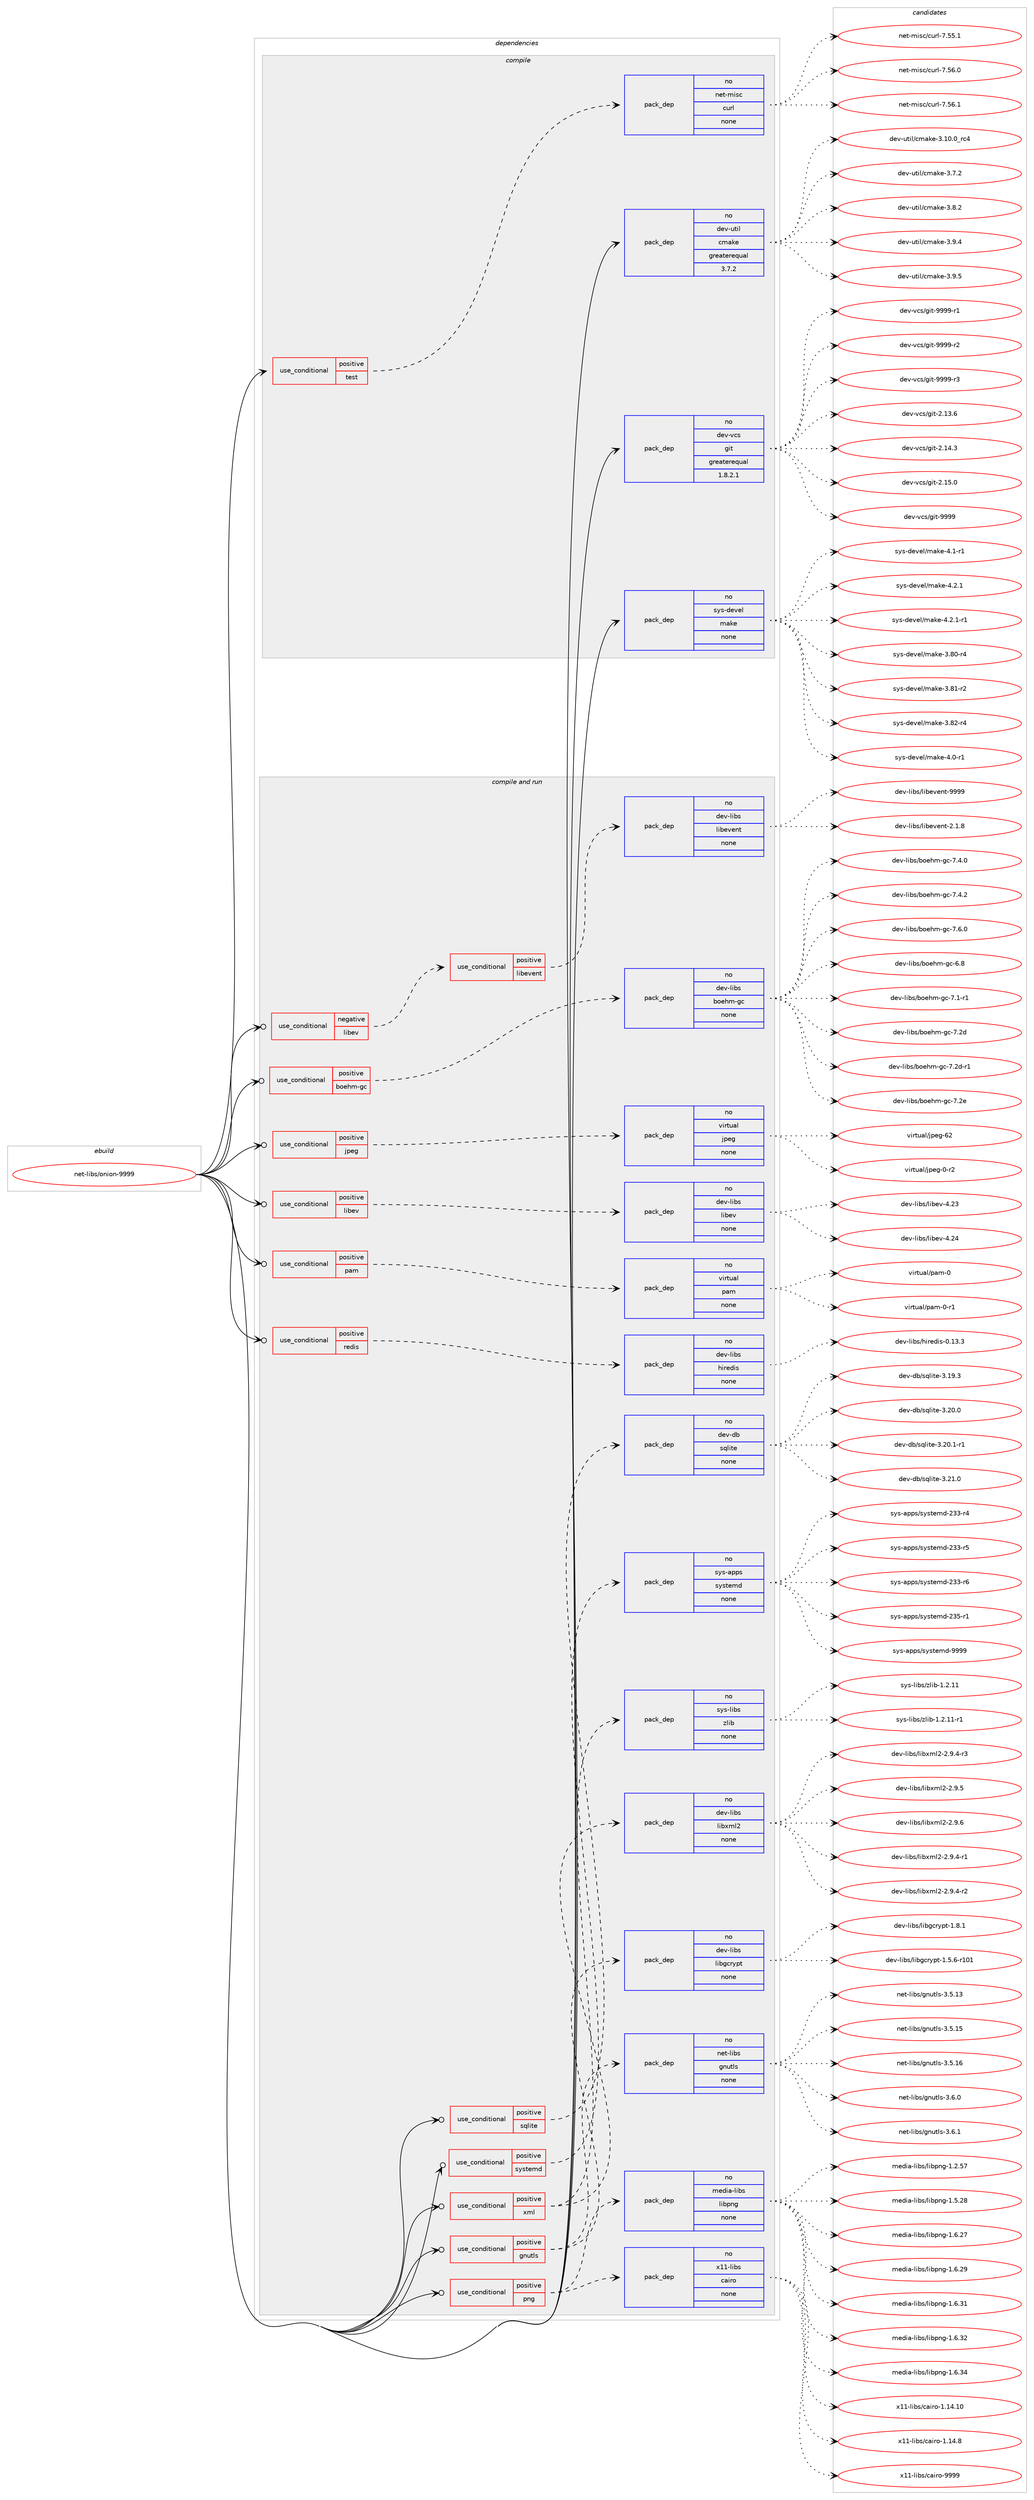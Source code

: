 digraph prolog {

# *************
# Graph options
# *************

newrank=true;
concentrate=true;
compound=true;
graph [rankdir=LR,fontname=Helvetica,fontsize=10,ranksep=1.5];#, ranksep=2.5, nodesep=0.2];
edge  [arrowhead=vee];
node  [fontname=Helvetica,fontsize=10];

# **********
# The ebuild
# **********

subgraph cluster_leftcol {
color=gray;
rank=same;
label=<<i>ebuild</i>>;
id [label="net-libs/onion-9999", color=red, width=4, href="../net-libs/onion-9999.svg"];
}

# ****************
# The dependencies
# ****************

subgraph cluster_midcol {
color=gray;
label=<<i>dependencies</i>>;
subgraph cluster_compile {
fillcolor="#eeeeee";
style=filled;
label=<<i>compile</i>>;
subgraph cond103609 {
dependency418856 [label=<<TABLE BORDER="0" CELLBORDER="1" CELLSPACING="0" CELLPADDING="4"><TR><TD ROWSPAN="3" CELLPADDING="10">use_conditional</TD></TR><TR><TD>positive</TD></TR><TR><TD>test</TD></TR></TABLE>>, shape=none, color=red];
subgraph pack308224 {
dependency418857 [label=<<TABLE BORDER="0" CELLBORDER="1" CELLSPACING="0" CELLPADDING="4" WIDTH="220"><TR><TD ROWSPAN="6" CELLPADDING="30">pack_dep</TD></TR><TR><TD WIDTH="110">no</TD></TR><TR><TD>net-misc</TD></TR><TR><TD>curl</TD></TR><TR><TD>none</TD></TR><TR><TD></TD></TR></TABLE>>, shape=none, color=blue];
}
dependency418856:e -> dependency418857:w [weight=20,style="dashed",arrowhead="vee"];
}
id:e -> dependency418856:w [weight=20,style="solid",arrowhead="vee"];
subgraph pack308225 {
dependency418858 [label=<<TABLE BORDER="0" CELLBORDER="1" CELLSPACING="0" CELLPADDING="4" WIDTH="220"><TR><TD ROWSPAN="6" CELLPADDING="30">pack_dep</TD></TR><TR><TD WIDTH="110">no</TD></TR><TR><TD>dev-util</TD></TR><TR><TD>cmake</TD></TR><TR><TD>greaterequal</TD></TR><TR><TD>3.7.2</TD></TR></TABLE>>, shape=none, color=blue];
}
id:e -> dependency418858:w [weight=20,style="solid",arrowhead="vee"];
subgraph pack308226 {
dependency418859 [label=<<TABLE BORDER="0" CELLBORDER="1" CELLSPACING="0" CELLPADDING="4" WIDTH="220"><TR><TD ROWSPAN="6" CELLPADDING="30">pack_dep</TD></TR><TR><TD WIDTH="110">no</TD></TR><TR><TD>dev-vcs</TD></TR><TR><TD>git</TD></TR><TR><TD>greaterequal</TD></TR><TR><TD>1.8.2.1</TD></TR></TABLE>>, shape=none, color=blue];
}
id:e -> dependency418859:w [weight=20,style="solid",arrowhead="vee"];
subgraph pack308227 {
dependency418860 [label=<<TABLE BORDER="0" CELLBORDER="1" CELLSPACING="0" CELLPADDING="4" WIDTH="220"><TR><TD ROWSPAN="6" CELLPADDING="30">pack_dep</TD></TR><TR><TD WIDTH="110">no</TD></TR><TR><TD>sys-devel</TD></TR><TR><TD>make</TD></TR><TR><TD>none</TD></TR><TR><TD></TD></TR></TABLE>>, shape=none, color=blue];
}
id:e -> dependency418860:w [weight=20,style="solid",arrowhead="vee"];
}
subgraph cluster_compileandrun {
fillcolor="#eeeeee";
style=filled;
label=<<i>compile and run</i>>;
subgraph cond103610 {
dependency418861 [label=<<TABLE BORDER="0" CELLBORDER="1" CELLSPACING="0" CELLPADDING="4"><TR><TD ROWSPAN="3" CELLPADDING="10">use_conditional</TD></TR><TR><TD>negative</TD></TR><TR><TD>libev</TD></TR></TABLE>>, shape=none, color=red];
subgraph cond103611 {
dependency418862 [label=<<TABLE BORDER="0" CELLBORDER="1" CELLSPACING="0" CELLPADDING="4"><TR><TD ROWSPAN="3" CELLPADDING="10">use_conditional</TD></TR><TR><TD>positive</TD></TR><TR><TD>libevent</TD></TR></TABLE>>, shape=none, color=red];
subgraph pack308228 {
dependency418863 [label=<<TABLE BORDER="0" CELLBORDER="1" CELLSPACING="0" CELLPADDING="4" WIDTH="220"><TR><TD ROWSPAN="6" CELLPADDING="30">pack_dep</TD></TR><TR><TD WIDTH="110">no</TD></TR><TR><TD>dev-libs</TD></TR><TR><TD>libevent</TD></TR><TR><TD>none</TD></TR><TR><TD></TD></TR></TABLE>>, shape=none, color=blue];
}
dependency418862:e -> dependency418863:w [weight=20,style="dashed",arrowhead="vee"];
}
dependency418861:e -> dependency418862:w [weight=20,style="dashed",arrowhead="vee"];
}
id:e -> dependency418861:w [weight=20,style="solid",arrowhead="odotvee"];
subgraph cond103612 {
dependency418864 [label=<<TABLE BORDER="0" CELLBORDER="1" CELLSPACING="0" CELLPADDING="4"><TR><TD ROWSPAN="3" CELLPADDING="10">use_conditional</TD></TR><TR><TD>positive</TD></TR><TR><TD>boehm-gc</TD></TR></TABLE>>, shape=none, color=red];
subgraph pack308229 {
dependency418865 [label=<<TABLE BORDER="0" CELLBORDER="1" CELLSPACING="0" CELLPADDING="4" WIDTH="220"><TR><TD ROWSPAN="6" CELLPADDING="30">pack_dep</TD></TR><TR><TD WIDTH="110">no</TD></TR><TR><TD>dev-libs</TD></TR><TR><TD>boehm-gc</TD></TR><TR><TD>none</TD></TR><TR><TD></TD></TR></TABLE>>, shape=none, color=blue];
}
dependency418864:e -> dependency418865:w [weight=20,style="dashed",arrowhead="vee"];
}
id:e -> dependency418864:w [weight=20,style="solid",arrowhead="odotvee"];
subgraph cond103613 {
dependency418866 [label=<<TABLE BORDER="0" CELLBORDER="1" CELLSPACING="0" CELLPADDING="4"><TR><TD ROWSPAN="3" CELLPADDING="10">use_conditional</TD></TR><TR><TD>positive</TD></TR><TR><TD>gnutls</TD></TR></TABLE>>, shape=none, color=red];
subgraph pack308230 {
dependency418867 [label=<<TABLE BORDER="0" CELLBORDER="1" CELLSPACING="0" CELLPADDING="4" WIDTH="220"><TR><TD ROWSPAN="6" CELLPADDING="30">pack_dep</TD></TR><TR><TD WIDTH="110">no</TD></TR><TR><TD>net-libs</TD></TR><TR><TD>gnutls</TD></TR><TR><TD>none</TD></TR><TR><TD></TD></TR></TABLE>>, shape=none, color=blue];
}
dependency418866:e -> dependency418867:w [weight=20,style="dashed",arrowhead="vee"];
subgraph pack308231 {
dependency418868 [label=<<TABLE BORDER="0" CELLBORDER="1" CELLSPACING="0" CELLPADDING="4" WIDTH="220"><TR><TD ROWSPAN="6" CELLPADDING="30">pack_dep</TD></TR><TR><TD WIDTH="110">no</TD></TR><TR><TD>dev-libs</TD></TR><TR><TD>libgcrypt</TD></TR><TR><TD>none</TD></TR><TR><TD></TD></TR></TABLE>>, shape=none, color=blue];
}
dependency418866:e -> dependency418868:w [weight=20,style="dashed",arrowhead="vee"];
}
id:e -> dependency418866:w [weight=20,style="solid",arrowhead="odotvee"];
subgraph cond103614 {
dependency418869 [label=<<TABLE BORDER="0" CELLBORDER="1" CELLSPACING="0" CELLPADDING="4"><TR><TD ROWSPAN="3" CELLPADDING="10">use_conditional</TD></TR><TR><TD>positive</TD></TR><TR><TD>jpeg</TD></TR></TABLE>>, shape=none, color=red];
subgraph pack308232 {
dependency418870 [label=<<TABLE BORDER="0" CELLBORDER="1" CELLSPACING="0" CELLPADDING="4" WIDTH="220"><TR><TD ROWSPAN="6" CELLPADDING="30">pack_dep</TD></TR><TR><TD WIDTH="110">no</TD></TR><TR><TD>virtual</TD></TR><TR><TD>jpeg</TD></TR><TR><TD>none</TD></TR><TR><TD></TD></TR></TABLE>>, shape=none, color=blue];
}
dependency418869:e -> dependency418870:w [weight=20,style="dashed",arrowhead="vee"];
}
id:e -> dependency418869:w [weight=20,style="solid",arrowhead="odotvee"];
subgraph cond103615 {
dependency418871 [label=<<TABLE BORDER="0" CELLBORDER="1" CELLSPACING="0" CELLPADDING="4"><TR><TD ROWSPAN="3" CELLPADDING="10">use_conditional</TD></TR><TR><TD>positive</TD></TR><TR><TD>libev</TD></TR></TABLE>>, shape=none, color=red];
subgraph pack308233 {
dependency418872 [label=<<TABLE BORDER="0" CELLBORDER="1" CELLSPACING="0" CELLPADDING="4" WIDTH="220"><TR><TD ROWSPAN="6" CELLPADDING="30">pack_dep</TD></TR><TR><TD WIDTH="110">no</TD></TR><TR><TD>dev-libs</TD></TR><TR><TD>libev</TD></TR><TR><TD>none</TD></TR><TR><TD></TD></TR></TABLE>>, shape=none, color=blue];
}
dependency418871:e -> dependency418872:w [weight=20,style="dashed",arrowhead="vee"];
}
id:e -> dependency418871:w [weight=20,style="solid",arrowhead="odotvee"];
subgraph cond103616 {
dependency418873 [label=<<TABLE BORDER="0" CELLBORDER="1" CELLSPACING="0" CELLPADDING="4"><TR><TD ROWSPAN="3" CELLPADDING="10">use_conditional</TD></TR><TR><TD>positive</TD></TR><TR><TD>pam</TD></TR></TABLE>>, shape=none, color=red];
subgraph pack308234 {
dependency418874 [label=<<TABLE BORDER="0" CELLBORDER="1" CELLSPACING="0" CELLPADDING="4" WIDTH="220"><TR><TD ROWSPAN="6" CELLPADDING="30">pack_dep</TD></TR><TR><TD WIDTH="110">no</TD></TR><TR><TD>virtual</TD></TR><TR><TD>pam</TD></TR><TR><TD>none</TD></TR><TR><TD></TD></TR></TABLE>>, shape=none, color=blue];
}
dependency418873:e -> dependency418874:w [weight=20,style="dashed",arrowhead="vee"];
}
id:e -> dependency418873:w [weight=20,style="solid",arrowhead="odotvee"];
subgraph cond103617 {
dependency418875 [label=<<TABLE BORDER="0" CELLBORDER="1" CELLSPACING="0" CELLPADDING="4"><TR><TD ROWSPAN="3" CELLPADDING="10">use_conditional</TD></TR><TR><TD>positive</TD></TR><TR><TD>png</TD></TR></TABLE>>, shape=none, color=red];
subgraph pack308235 {
dependency418876 [label=<<TABLE BORDER="0" CELLBORDER="1" CELLSPACING="0" CELLPADDING="4" WIDTH="220"><TR><TD ROWSPAN="6" CELLPADDING="30">pack_dep</TD></TR><TR><TD WIDTH="110">no</TD></TR><TR><TD>media-libs</TD></TR><TR><TD>libpng</TD></TR><TR><TD>none</TD></TR><TR><TD></TD></TR></TABLE>>, shape=none, color=blue];
}
dependency418875:e -> dependency418876:w [weight=20,style="dashed",arrowhead="vee"];
subgraph pack308236 {
dependency418877 [label=<<TABLE BORDER="0" CELLBORDER="1" CELLSPACING="0" CELLPADDING="4" WIDTH="220"><TR><TD ROWSPAN="6" CELLPADDING="30">pack_dep</TD></TR><TR><TD WIDTH="110">no</TD></TR><TR><TD>x11-libs</TD></TR><TR><TD>cairo</TD></TR><TR><TD>none</TD></TR><TR><TD></TD></TR></TABLE>>, shape=none, color=blue];
}
dependency418875:e -> dependency418877:w [weight=20,style="dashed",arrowhead="vee"];
}
id:e -> dependency418875:w [weight=20,style="solid",arrowhead="odotvee"];
subgraph cond103618 {
dependency418878 [label=<<TABLE BORDER="0" CELLBORDER="1" CELLSPACING="0" CELLPADDING="4"><TR><TD ROWSPAN="3" CELLPADDING="10">use_conditional</TD></TR><TR><TD>positive</TD></TR><TR><TD>redis</TD></TR></TABLE>>, shape=none, color=red];
subgraph pack308237 {
dependency418879 [label=<<TABLE BORDER="0" CELLBORDER="1" CELLSPACING="0" CELLPADDING="4" WIDTH="220"><TR><TD ROWSPAN="6" CELLPADDING="30">pack_dep</TD></TR><TR><TD WIDTH="110">no</TD></TR><TR><TD>dev-libs</TD></TR><TR><TD>hiredis</TD></TR><TR><TD>none</TD></TR><TR><TD></TD></TR></TABLE>>, shape=none, color=blue];
}
dependency418878:e -> dependency418879:w [weight=20,style="dashed",arrowhead="vee"];
}
id:e -> dependency418878:w [weight=20,style="solid",arrowhead="odotvee"];
subgraph cond103619 {
dependency418880 [label=<<TABLE BORDER="0" CELLBORDER="1" CELLSPACING="0" CELLPADDING="4"><TR><TD ROWSPAN="3" CELLPADDING="10">use_conditional</TD></TR><TR><TD>positive</TD></TR><TR><TD>sqlite</TD></TR></TABLE>>, shape=none, color=red];
subgraph pack308238 {
dependency418881 [label=<<TABLE BORDER="0" CELLBORDER="1" CELLSPACING="0" CELLPADDING="4" WIDTH="220"><TR><TD ROWSPAN="6" CELLPADDING="30">pack_dep</TD></TR><TR><TD WIDTH="110">no</TD></TR><TR><TD>dev-db</TD></TR><TR><TD>sqlite</TD></TR><TR><TD>none</TD></TR><TR><TD></TD></TR></TABLE>>, shape=none, color=blue];
}
dependency418880:e -> dependency418881:w [weight=20,style="dashed",arrowhead="vee"];
}
id:e -> dependency418880:w [weight=20,style="solid",arrowhead="odotvee"];
subgraph cond103620 {
dependency418882 [label=<<TABLE BORDER="0" CELLBORDER="1" CELLSPACING="0" CELLPADDING="4"><TR><TD ROWSPAN="3" CELLPADDING="10">use_conditional</TD></TR><TR><TD>positive</TD></TR><TR><TD>systemd</TD></TR></TABLE>>, shape=none, color=red];
subgraph pack308239 {
dependency418883 [label=<<TABLE BORDER="0" CELLBORDER="1" CELLSPACING="0" CELLPADDING="4" WIDTH="220"><TR><TD ROWSPAN="6" CELLPADDING="30">pack_dep</TD></TR><TR><TD WIDTH="110">no</TD></TR><TR><TD>sys-apps</TD></TR><TR><TD>systemd</TD></TR><TR><TD>none</TD></TR><TR><TD></TD></TR></TABLE>>, shape=none, color=blue];
}
dependency418882:e -> dependency418883:w [weight=20,style="dashed",arrowhead="vee"];
}
id:e -> dependency418882:w [weight=20,style="solid",arrowhead="odotvee"];
subgraph cond103621 {
dependency418884 [label=<<TABLE BORDER="0" CELLBORDER="1" CELLSPACING="0" CELLPADDING="4"><TR><TD ROWSPAN="3" CELLPADDING="10">use_conditional</TD></TR><TR><TD>positive</TD></TR><TR><TD>xml</TD></TR></TABLE>>, shape=none, color=red];
subgraph pack308240 {
dependency418885 [label=<<TABLE BORDER="0" CELLBORDER="1" CELLSPACING="0" CELLPADDING="4" WIDTH="220"><TR><TD ROWSPAN="6" CELLPADDING="30">pack_dep</TD></TR><TR><TD WIDTH="110">no</TD></TR><TR><TD>dev-libs</TD></TR><TR><TD>libxml2</TD></TR><TR><TD>none</TD></TR><TR><TD></TD></TR></TABLE>>, shape=none, color=blue];
}
dependency418884:e -> dependency418885:w [weight=20,style="dashed",arrowhead="vee"];
subgraph pack308241 {
dependency418886 [label=<<TABLE BORDER="0" CELLBORDER="1" CELLSPACING="0" CELLPADDING="4" WIDTH="220"><TR><TD ROWSPAN="6" CELLPADDING="30">pack_dep</TD></TR><TR><TD WIDTH="110">no</TD></TR><TR><TD>sys-libs</TD></TR><TR><TD>zlib</TD></TR><TR><TD>none</TD></TR><TR><TD></TD></TR></TABLE>>, shape=none, color=blue];
}
dependency418884:e -> dependency418886:w [weight=20,style="dashed",arrowhead="vee"];
}
id:e -> dependency418884:w [weight=20,style="solid",arrowhead="odotvee"];
}
subgraph cluster_run {
fillcolor="#eeeeee";
style=filled;
label=<<i>run</i>>;
}
}

# **************
# The candidates
# **************

subgraph cluster_choices {
rank=same;
color=gray;
label=<<i>candidates</i>>;

subgraph choice308224 {
color=black;
nodesep=1;
choice1101011164510910511599479911711410845554653534649 [label="net-misc/curl-7.55.1", color=red, width=4,href="../net-misc/curl-7.55.1.svg"];
choice1101011164510910511599479911711410845554653544648 [label="net-misc/curl-7.56.0", color=red, width=4,href="../net-misc/curl-7.56.0.svg"];
choice1101011164510910511599479911711410845554653544649 [label="net-misc/curl-7.56.1", color=red, width=4,href="../net-misc/curl-7.56.1.svg"];
dependency418857:e -> choice1101011164510910511599479911711410845554653534649:w [style=dotted,weight="100"];
dependency418857:e -> choice1101011164510910511599479911711410845554653544648:w [style=dotted,weight="100"];
dependency418857:e -> choice1101011164510910511599479911711410845554653544649:w [style=dotted,weight="100"];
}
subgraph choice308225 {
color=black;
nodesep=1;
choice1001011184511711610510847991099710710145514649484648951149952 [label="dev-util/cmake-3.10.0_rc4", color=red, width=4,href="../dev-util/cmake-3.10.0_rc4.svg"];
choice10010111845117116105108479910997107101455146554650 [label="dev-util/cmake-3.7.2", color=red, width=4,href="../dev-util/cmake-3.7.2.svg"];
choice10010111845117116105108479910997107101455146564650 [label="dev-util/cmake-3.8.2", color=red, width=4,href="../dev-util/cmake-3.8.2.svg"];
choice10010111845117116105108479910997107101455146574652 [label="dev-util/cmake-3.9.4", color=red, width=4,href="../dev-util/cmake-3.9.4.svg"];
choice10010111845117116105108479910997107101455146574653 [label="dev-util/cmake-3.9.5", color=red, width=4,href="../dev-util/cmake-3.9.5.svg"];
dependency418858:e -> choice1001011184511711610510847991099710710145514649484648951149952:w [style=dotted,weight="100"];
dependency418858:e -> choice10010111845117116105108479910997107101455146554650:w [style=dotted,weight="100"];
dependency418858:e -> choice10010111845117116105108479910997107101455146564650:w [style=dotted,weight="100"];
dependency418858:e -> choice10010111845117116105108479910997107101455146574652:w [style=dotted,weight="100"];
dependency418858:e -> choice10010111845117116105108479910997107101455146574653:w [style=dotted,weight="100"];
}
subgraph choice308226 {
color=black;
nodesep=1;
choice10010111845118991154710310511645504649514654 [label="dev-vcs/git-2.13.6", color=red, width=4,href="../dev-vcs/git-2.13.6.svg"];
choice10010111845118991154710310511645504649524651 [label="dev-vcs/git-2.14.3", color=red, width=4,href="../dev-vcs/git-2.14.3.svg"];
choice10010111845118991154710310511645504649534648 [label="dev-vcs/git-2.15.0", color=red, width=4,href="../dev-vcs/git-2.15.0.svg"];
choice1001011184511899115471031051164557575757 [label="dev-vcs/git-9999", color=red, width=4,href="../dev-vcs/git-9999.svg"];
choice10010111845118991154710310511645575757574511449 [label="dev-vcs/git-9999-r1", color=red, width=4,href="../dev-vcs/git-9999-r1.svg"];
choice10010111845118991154710310511645575757574511450 [label="dev-vcs/git-9999-r2", color=red, width=4,href="../dev-vcs/git-9999-r2.svg"];
choice10010111845118991154710310511645575757574511451 [label="dev-vcs/git-9999-r3", color=red, width=4,href="../dev-vcs/git-9999-r3.svg"];
dependency418859:e -> choice10010111845118991154710310511645504649514654:w [style=dotted,weight="100"];
dependency418859:e -> choice10010111845118991154710310511645504649524651:w [style=dotted,weight="100"];
dependency418859:e -> choice10010111845118991154710310511645504649534648:w [style=dotted,weight="100"];
dependency418859:e -> choice1001011184511899115471031051164557575757:w [style=dotted,weight="100"];
dependency418859:e -> choice10010111845118991154710310511645575757574511449:w [style=dotted,weight="100"];
dependency418859:e -> choice10010111845118991154710310511645575757574511450:w [style=dotted,weight="100"];
dependency418859:e -> choice10010111845118991154710310511645575757574511451:w [style=dotted,weight="100"];
}
subgraph choice308227 {
color=black;
nodesep=1;
choice11512111545100101118101108471099710710145514656484511452 [label="sys-devel/make-3.80-r4", color=red, width=4,href="../sys-devel/make-3.80-r4.svg"];
choice11512111545100101118101108471099710710145514656494511450 [label="sys-devel/make-3.81-r2", color=red, width=4,href="../sys-devel/make-3.81-r2.svg"];
choice11512111545100101118101108471099710710145514656504511452 [label="sys-devel/make-3.82-r4", color=red, width=4,href="../sys-devel/make-3.82-r4.svg"];
choice115121115451001011181011084710997107101455246484511449 [label="sys-devel/make-4.0-r1", color=red, width=4,href="../sys-devel/make-4.0-r1.svg"];
choice115121115451001011181011084710997107101455246494511449 [label="sys-devel/make-4.1-r1", color=red, width=4,href="../sys-devel/make-4.1-r1.svg"];
choice115121115451001011181011084710997107101455246504649 [label="sys-devel/make-4.2.1", color=red, width=4,href="../sys-devel/make-4.2.1.svg"];
choice1151211154510010111810110847109971071014552465046494511449 [label="sys-devel/make-4.2.1-r1", color=red, width=4,href="../sys-devel/make-4.2.1-r1.svg"];
dependency418860:e -> choice11512111545100101118101108471099710710145514656484511452:w [style=dotted,weight="100"];
dependency418860:e -> choice11512111545100101118101108471099710710145514656494511450:w [style=dotted,weight="100"];
dependency418860:e -> choice11512111545100101118101108471099710710145514656504511452:w [style=dotted,weight="100"];
dependency418860:e -> choice115121115451001011181011084710997107101455246484511449:w [style=dotted,weight="100"];
dependency418860:e -> choice115121115451001011181011084710997107101455246494511449:w [style=dotted,weight="100"];
dependency418860:e -> choice115121115451001011181011084710997107101455246504649:w [style=dotted,weight="100"];
dependency418860:e -> choice1151211154510010111810110847109971071014552465046494511449:w [style=dotted,weight="100"];
}
subgraph choice308228 {
color=black;
nodesep=1;
choice10010111845108105981154710810598101118101110116455046494656 [label="dev-libs/libevent-2.1.8", color=red, width=4,href="../dev-libs/libevent-2.1.8.svg"];
choice100101118451081059811547108105981011181011101164557575757 [label="dev-libs/libevent-9999", color=red, width=4,href="../dev-libs/libevent-9999.svg"];
dependency418863:e -> choice10010111845108105981154710810598101118101110116455046494656:w [style=dotted,weight="100"];
dependency418863:e -> choice100101118451081059811547108105981011181011101164557575757:w [style=dotted,weight="100"];
}
subgraph choice308229 {
color=black;
nodesep=1;
choice10010111845108105981154798111101104109451039945544656 [label="dev-libs/boehm-gc-6.8", color=red, width=4,href="../dev-libs/boehm-gc-6.8.svg"];
choice100101118451081059811547981111011041094510399455546494511449 [label="dev-libs/boehm-gc-7.1-r1", color=red, width=4,href="../dev-libs/boehm-gc-7.1-r1.svg"];
choice10010111845108105981154798111101104109451039945554650100 [label="dev-libs/boehm-gc-7.2d", color=red, width=4,href="../dev-libs/boehm-gc-7.2d.svg"];
choice100101118451081059811547981111011041094510399455546501004511449 [label="dev-libs/boehm-gc-7.2d-r1", color=red, width=4,href="../dev-libs/boehm-gc-7.2d-r1.svg"];
choice10010111845108105981154798111101104109451039945554650101 [label="dev-libs/boehm-gc-7.2e", color=red, width=4,href="../dev-libs/boehm-gc-7.2e.svg"];
choice100101118451081059811547981111011041094510399455546524648 [label="dev-libs/boehm-gc-7.4.0", color=red, width=4,href="../dev-libs/boehm-gc-7.4.0.svg"];
choice100101118451081059811547981111011041094510399455546524650 [label="dev-libs/boehm-gc-7.4.2", color=red, width=4,href="../dev-libs/boehm-gc-7.4.2.svg"];
choice100101118451081059811547981111011041094510399455546544648 [label="dev-libs/boehm-gc-7.6.0", color=red, width=4,href="../dev-libs/boehm-gc-7.6.0.svg"];
dependency418865:e -> choice10010111845108105981154798111101104109451039945544656:w [style=dotted,weight="100"];
dependency418865:e -> choice100101118451081059811547981111011041094510399455546494511449:w [style=dotted,weight="100"];
dependency418865:e -> choice10010111845108105981154798111101104109451039945554650100:w [style=dotted,weight="100"];
dependency418865:e -> choice100101118451081059811547981111011041094510399455546501004511449:w [style=dotted,weight="100"];
dependency418865:e -> choice10010111845108105981154798111101104109451039945554650101:w [style=dotted,weight="100"];
dependency418865:e -> choice100101118451081059811547981111011041094510399455546524648:w [style=dotted,weight="100"];
dependency418865:e -> choice100101118451081059811547981111011041094510399455546524650:w [style=dotted,weight="100"];
dependency418865:e -> choice100101118451081059811547981111011041094510399455546544648:w [style=dotted,weight="100"];
}
subgraph choice308230 {
color=black;
nodesep=1;
choice11010111645108105981154710311011711610811545514653464951 [label="net-libs/gnutls-3.5.13", color=red, width=4,href="../net-libs/gnutls-3.5.13.svg"];
choice11010111645108105981154710311011711610811545514653464953 [label="net-libs/gnutls-3.5.15", color=red, width=4,href="../net-libs/gnutls-3.5.15.svg"];
choice11010111645108105981154710311011711610811545514653464954 [label="net-libs/gnutls-3.5.16", color=red, width=4,href="../net-libs/gnutls-3.5.16.svg"];
choice110101116451081059811547103110117116108115455146544648 [label="net-libs/gnutls-3.6.0", color=red, width=4,href="../net-libs/gnutls-3.6.0.svg"];
choice110101116451081059811547103110117116108115455146544649 [label="net-libs/gnutls-3.6.1", color=red, width=4,href="../net-libs/gnutls-3.6.1.svg"];
dependency418867:e -> choice11010111645108105981154710311011711610811545514653464951:w [style=dotted,weight="100"];
dependency418867:e -> choice11010111645108105981154710311011711610811545514653464953:w [style=dotted,weight="100"];
dependency418867:e -> choice11010111645108105981154710311011711610811545514653464954:w [style=dotted,weight="100"];
dependency418867:e -> choice110101116451081059811547103110117116108115455146544648:w [style=dotted,weight="100"];
dependency418867:e -> choice110101116451081059811547103110117116108115455146544649:w [style=dotted,weight="100"];
}
subgraph choice308231 {
color=black;
nodesep=1;
choice100101118451081059811547108105981039911412111211645494653465445114494849 [label="dev-libs/libgcrypt-1.5.6-r101", color=red, width=4,href="../dev-libs/libgcrypt-1.5.6-r101.svg"];
choice1001011184510810598115471081059810399114121112116454946564649 [label="dev-libs/libgcrypt-1.8.1", color=red, width=4,href="../dev-libs/libgcrypt-1.8.1.svg"];
dependency418868:e -> choice100101118451081059811547108105981039911412111211645494653465445114494849:w [style=dotted,weight="100"];
dependency418868:e -> choice1001011184510810598115471081059810399114121112116454946564649:w [style=dotted,weight="100"];
}
subgraph choice308232 {
color=black;
nodesep=1;
choice118105114116117971084710611210110345484511450 [label="virtual/jpeg-0-r2", color=red, width=4,href="../virtual/jpeg-0-r2.svg"];
choice1181051141161179710847106112101103455450 [label="virtual/jpeg-62", color=red, width=4,href="../virtual/jpeg-62.svg"];
dependency418870:e -> choice118105114116117971084710611210110345484511450:w [style=dotted,weight="100"];
dependency418870:e -> choice1181051141161179710847106112101103455450:w [style=dotted,weight="100"];
}
subgraph choice308233 {
color=black;
nodesep=1;
choice100101118451081059811547108105981011184552465051 [label="dev-libs/libev-4.23", color=red, width=4,href="../dev-libs/libev-4.23.svg"];
choice100101118451081059811547108105981011184552465052 [label="dev-libs/libev-4.24", color=red, width=4,href="../dev-libs/libev-4.24.svg"];
dependency418872:e -> choice100101118451081059811547108105981011184552465051:w [style=dotted,weight="100"];
dependency418872:e -> choice100101118451081059811547108105981011184552465052:w [style=dotted,weight="100"];
}
subgraph choice308234 {
color=black;
nodesep=1;
choice1181051141161179710847112971094548 [label="virtual/pam-0", color=red, width=4,href="../virtual/pam-0.svg"];
choice11810511411611797108471129710945484511449 [label="virtual/pam-0-r1", color=red, width=4,href="../virtual/pam-0-r1.svg"];
dependency418874:e -> choice1181051141161179710847112971094548:w [style=dotted,weight="100"];
dependency418874:e -> choice11810511411611797108471129710945484511449:w [style=dotted,weight="100"];
}
subgraph choice308235 {
color=black;
nodesep=1;
choice109101100105974510810598115471081059811211010345494650465355 [label="media-libs/libpng-1.2.57", color=red, width=4,href="../media-libs/libpng-1.2.57.svg"];
choice109101100105974510810598115471081059811211010345494653465056 [label="media-libs/libpng-1.5.28", color=red, width=4,href="../media-libs/libpng-1.5.28.svg"];
choice109101100105974510810598115471081059811211010345494654465055 [label="media-libs/libpng-1.6.27", color=red, width=4,href="../media-libs/libpng-1.6.27.svg"];
choice109101100105974510810598115471081059811211010345494654465057 [label="media-libs/libpng-1.6.29", color=red, width=4,href="../media-libs/libpng-1.6.29.svg"];
choice109101100105974510810598115471081059811211010345494654465149 [label="media-libs/libpng-1.6.31", color=red, width=4,href="../media-libs/libpng-1.6.31.svg"];
choice109101100105974510810598115471081059811211010345494654465150 [label="media-libs/libpng-1.6.32", color=red, width=4,href="../media-libs/libpng-1.6.32.svg"];
choice109101100105974510810598115471081059811211010345494654465152 [label="media-libs/libpng-1.6.34", color=red, width=4,href="../media-libs/libpng-1.6.34.svg"];
dependency418876:e -> choice109101100105974510810598115471081059811211010345494650465355:w [style=dotted,weight="100"];
dependency418876:e -> choice109101100105974510810598115471081059811211010345494653465056:w [style=dotted,weight="100"];
dependency418876:e -> choice109101100105974510810598115471081059811211010345494654465055:w [style=dotted,weight="100"];
dependency418876:e -> choice109101100105974510810598115471081059811211010345494654465057:w [style=dotted,weight="100"];
dependency418876:e -> choice109101100105974510810598115471081059811211010345494654465149:w [style=dotted,weight="100"];
dependency418876:e -> choice109101100105974510810598115471081059811211010345494654465150:w [style=dotted,weight="100"];
dependency418876:e -> choice109101100105974510810598115471081059811211010345494654465152:w [style=dotted,weight="100"];
}
subgraph choice308236 {
color=black;
nodesep=1;
choice120494945108105981154799971051141114549464952464948 [label="x11-libs/cairo-1.14.10", color=red, width=4,href="../x11-libs/cairo-1.14.10.svg"];
choice1204949451081059811547999710511411145494649524656 [label="x11-libs/cairo-1.14.8", color=red, width=4,href="../x11-libs/cairo-1.14.8.svg"];
choice120494945108105981154799971051141114557575757 [label="x11-libs/cairo-9999", color=red, width=4,href="../x11-libs/cairo-9999.svg"];
dependency418877:e -> choice120494945108105981154799971051141114549464952464948:w [style=dotted,weight="100"];
dependency418877:e -> choice1204949451081059811547999710511411145494649524656:w [style=dotted,weight="100"];
dependency418877:e -> choice120494945108105981154799971051141114557575757:w [style=dotted,weight="100"];
}
subgraph choice308237 {
color=black;
nodesep=1;
choice10010111845108105981154710410511410110010511545484649514651 [label="dev-libs/hiredis-0.13.3", color=red, width=4,href="../dev-libs/hiredis-0.13.3.svg"];
dependency418879:e -> choice10010111845108105981154710410511410110010511545484649514651:w [style=dotted,weight="100"];
}
subgraph choice308238 {
color=black;
nodesep=1;
choice10010111845100984711511310810511610145514649574651 [label="dev-db/sqlite-3.19.3", color=red, width=4,href="../dev-db/sqlite-3.19.3.svg"];
choice10010111845100984711511310810511610145514650484648 [label="dev-db/sqlite-3.20.0", color=red, width=4,href="../dev-db/sqlite-3.20.0.svg"];
choice100101118451009847115113108105116101455146504846494511449 [label="dev-db/sqlite-3.20.1-r1", color=red, width=4,href="../dev-db/sqlite-3.20.1-r1.svg"];
choice10010111845100984711511310810511610145514650494648 [label="dev-db/sqlite-3.21.0", color=red, width=4,href="../dev-db/sqlite-3.21.0.svg"];
dependency418881:e -> choice10010111845100984711511310810511610145514649574651:w [style=dotted,weight="100"];
dependency418881:e -> choice10010111845100984711511310810511610145514650484648:w [style=dotted,weight="100"];
dependency418881:e -> choice100101118451009847115113108105116101455146504846494511449:w [style=dotted,weight="100"];
dependency418881:e -> choice10010111845100984711511310810511610145514650494648:w [style=dotted,weight="100"];
}
subgraph choice308239 {
color=black;
nodesep=1;
choice115121115459711211211547115121115116101109100455051514511452 [label="sys-apps/systemd-233-r4", color=red, width=4,href="../sys-apps/systemd-233-r4.svg"];
choice115121115459711211211547115121115116101109100455051514511453 [label="sys-apps/systemd-233-r5", color=red, width=4,href="../sys-apps/systemd-233-r5.svg"];
choice115121115459711211211547115121115116101109100455051514511454 [label="sys-apps/systemd-233-r6", color=red, width=4,href="../sys-apps/systemd-233-r6.svg"];
choice115121115459711211211547115121115116101109100455051534511449 [label="sys-apps/systemd-235-r1", color=red, width=4,href="../sys-apps/systemd-235-r1.svg"];
choice1151211154597112112115471151211151161011091004557575757 [label="sys-apps/systemd-9999", color=red, width=4,href="../sys-apps/systemd-9999.svg"];
dependency418883:e -> choice115121115459711211211547115121115116101109100455051514511452:w [style=dotted,weight="100"];
dependency418883:e -> choice115121115459711211211547115121115116101109100455051514511453:w [style=dotted,weight="100"];
dependency418883:e -> choice115121115459711211211547115121115116101109100455051514511454:w [style=dotted,weight="100"];
dependency418883:e -> choice115121115459711211211547115121115116101109100455051534511449:w [style=dotted,weight="100"];
dependency418883:e -> choice1151211154597112112115471151211151161011091004557575757:w [style=dotted,weight="100"];
}
subgraph choice308240 {
color=black;
nodesep=1;
choice10010111845108105981154710810598120109108504550465746524511449 [label="dev-libs/libxml2-2.9.4-r1", color=red, width=4,href="../dev-libs/libxml2-2.9.4-r1.svg"];
choice10010111845108105981154710810598120109108504550465746524511450 [label="dev-libs/libxml2-2.9.4-r2", color=red, width=4,href="../dev-libs/libxml2-2.9.4-r2.svg"];
choice10010111845108105981154710810598120109108504550465746524511451 [label="dev-libs/libxml2-2.9.4-r3", color=red, width=4,href="../dev-libs/libxml2-2.9.4-r3.svg"];
choice1001011184510810598115471081059812010910850455046574653 [label="dev-libs/libxml2-2.9.5", color=red, width=4,href="../dev-libs/libxml2-2.9.5.svg"];
choice1001011184510810598115471081059812010910850455046574654 [label="dev-libs/libxml2-2.9.6", color=red, width=4,href="../dev-libs/libxml2-2.9.6.svg"];
dependency418885:e -> choice10010111845108105981154710810598120109108504550465746524511449:w [style=dotted,weight="100"];
dependency418885:e -> choice10010111845108105981154710810598120109108504550465746524511450:w [style=dotted,weight="100"];
dependency418885:e -> choice10010111845108105981154710810598120109108504550465746524511451:w [style=dotted,weight="100"];
dependency418885:e -> choice1001011184510810598115471081059812010910850455046574653:w [style=dotted,weight="100"];
dependency418885:e -> choice1001011184510810598115471081059812010910850455046574654:w [style=dotted,weight="100"];
}
subgraph choice308241 {
color=black;
nodesep=1;
choice1151211154510810598115471221081059845494650464949 [label="sys-libs/zlib-1.2.11", color=red, width=4,href="../sys-libs/zlib-1.2.11.svg"];
choice11512111545108105981154712210810598454946504649494511449 [label="sys-libs/zlib-1.2.11-r1", color=red, width=4,href="../sys-libs/zlib-1.2.11-r1.svg"];
dependency418886:e -> choice1151211154510810598115471221081059845494650464949:w [style=dotted,weight="100"];
dependency418886:e -> choice11512111545108105981154712210810598454946504649494511449:w [style=dotted,weight="100"];
}
}

}
